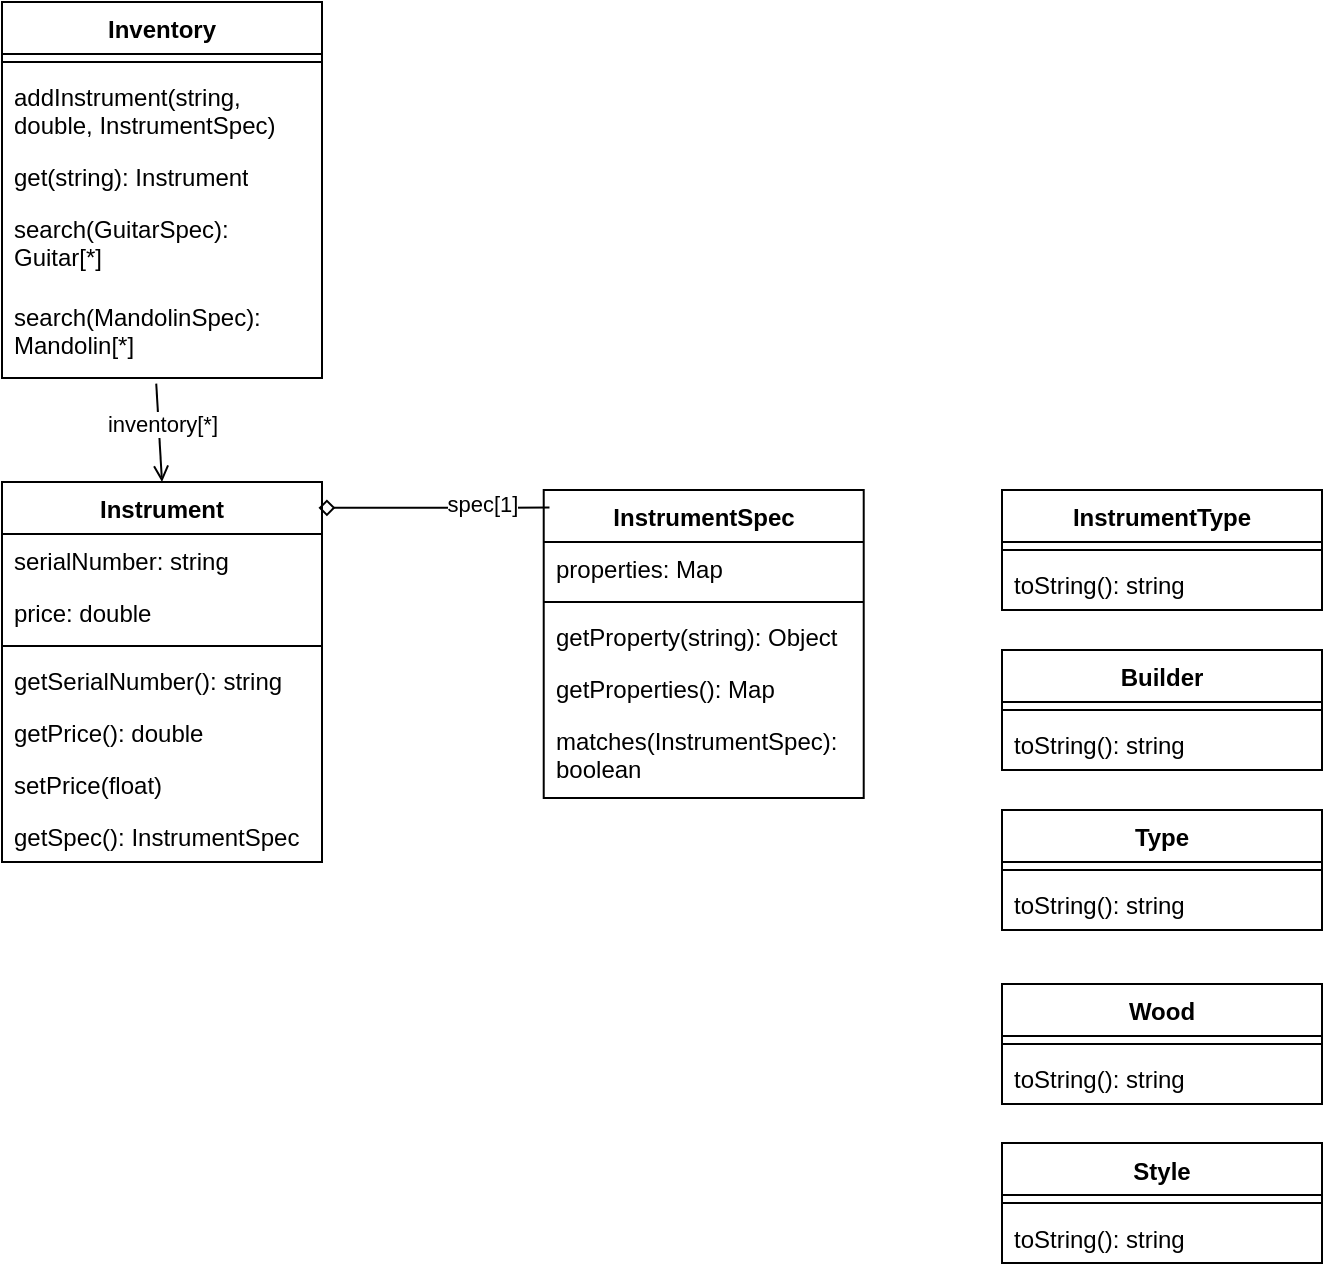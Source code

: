 <mxfile version="24.8.2">
  <diagram name="Página-1" id="Shy19o994jKM5tEOcR9w">
    <mxGraphModel dx="1576" dy="789" grid="1" gridSize="10" guides="1" tooltips="1" connect="1" arrows="1" fold="1" page="1" pageScale="1" pageWidth="1169" pageHeight="827" math="0" shadow="0">
      <root>
        <mxCell id="0" />
        <mxCell id="1" parent="0" />
        <mxCell id="HxQUoSLiWRJj39FpgmtY-1" value="Inventory" style="swimlane;fontStyle=1;align=center;verticalAlign=top;childLayout=stackLayout;horizontal=1;startSize=26;horizontalStack=0;resizeParent=1;resizeParentMax=0;resizeLast=0;collapsible=1;marginBottom=0;whiteSpace=wrap;html=1;" parent="1" vertex="1">
          <mxGeometry x="110" y="20" width="160" height="188" as="geometry" />
        </mxCell>
        <mxCell id="HxQUoSLiWRJj39FpgmtY-3" value="" style="line;strokeWidth=1;fillColor=none;align=left;verticalAlign=middle;spacingTop=-1;spacingLeft=3;spacingRight=3;rotatable=0;labelPosition=right;points=[];portConstraint=eastwest;strokeColor=inherit;" parent="HxQUoSLiWRJj39FpgmtY-1" vertex="1">
          <mxGeometry y="26" width="160" height="8" as="geometry" />
        </mxCell>
        <mxCell id="HxQUoSLiWRJj39FpgmtY-4" value="addInstrument(string, double, InstrumentSpec)" style="text;strokeColor=none;fillColor=none;align=left;verticalAlign=top;spacingLeft=4;spacingRight=4;overflow=hidden;rotatable=0;points=[[0,0.5],[1,0.5]];portConstraint=eastwest;whiteSpace=wrap;html=1;" parent="HxQUoSLiWRJj39FpgmtY-1" vertex="1">
          <mxGeometry y="34" width="160" height="40" as="geometry" />
        </mxCell>
        <mxCell id="HxQUoSLiWRJj39FpgmtY-5" value="get(string): Instrument" style="text;strokeColor=none;fillColor=none;align=left;verticalAlign=top;spacingLeft=4;spacingRight=4;overflow=hidden;rotatable=0;points=[[0,0.5],[1,0.5]];portConstraint=eastwest;whiteSpace=wrap;html=1;" parent="HxQUoSLiWRJj39FpgmtY-1" vertex="1">
          <mxGeometry y="74" width="160" height="26" as="geometry" />
        </mxCell>
        <mxCell id="HxQUoSLiWRJj39FpgmtY-6" value="search(GuitarSpec): Guitar[*]" style="text;strokeColor=none;fillColor=none;align=left;verticalAlign=top;spacingLeft=4;spacingRight=4;overflow=hidden;rotatable=0;points=[[0,0.5],[1,0.5]];portConstraint=eastwest;whiteSpace=wrap;html=1;" parent="HxQUoSLiWRJj39FpgmtY-1" vertex="1">
          <mxGeometry y="100" width="160" height="44" as="geometry" />
        </mxCell>
        <mxCell id="RGZEdu643Hwq78Gng_7G-1" value="search(MandolinSpec): Mandolin[*]" style="text;strokeColor=none;fillColor=none;align=left;verticalAlign=top;spacingLeft=4;spacingRight=4;overflow=hidden;rotatable=0;points=[[0,0.5],[1,0.5]];portConstraint=eastwest;whiteSpace=wrap;html=1;" parent="HxQUoSLiWRJj39FpgmtY-1" vertex="1">
          <mxGeometry y="144" width="160" height="44" as="geometry" />
        </mxCell>
        <mxCell id="HxQUoSLiWRJj39FpgmtY-49" value="Builder" style="swimlane;fontStyle=1;align=center;verticalAlign=top;childLayout=stackLayout;horizontal=1;startSize=26;horizontalStack=0;resizeParent=1;resizeParentMax=0;resizeLast=0;collapsible=1;marginBottom=0;whiteSpace=wrap;html=1;" parent="1" vertex="1">
          <mxGeometry x="610" y="344" width="160" height="60" as="geometry" />
        </mxCell>
        <mxCell id="HxQUoSLiWRJj39FpgmtY-51" value="" style="line;strokeWidth=1;fillColor=none;align=left;verticalAlign=middle;spacingTop=-1;spacingLeft=3;spacingRight=3;rotatable=0;labelPosition=right;points=[];portConstraint=eastwest;strokeColor=inherit;" parent="HxQUoSLiWRJj39FpgmtY-49" vertex="1">
          <mxGeometry y="26" width="160" height="8" as="geometry" />
        </mxCell>
        <mxCell id="HxQUoSLiWRJj39FpgmtY-52" value="toString(): string" style="text;strokeColor=none;fillColor=none;align=left;verticalAlign=top;spacingLeft=4;spacingRight=4;overflow=hidden;rotatable=0;points=[[0,0.5],[1,0.5]];portConstraint=eastwest;whiteSpace=wrap;html=1;" parent="HxQUoSLiWRJj39FpgmtY-49" vertex="1">
          <mxGeometry y="34" width="160" height="26" as="geometry" />
        </mxCell>
        <mxCell id="HxQUoSLiWRJj39FpgmtY-53" value="Type" style="swimlane;fontStyle=1;align=center;verticalAlign=top;childLayout=stackLayout;horizontal=1;startSize=26;horizontalStack=0;resizeParent=1;resizeParentMax=0;resizeLast=0;collapsible=1;marginBottom=0;whiteSpace=wrap;html=1;" parent="1" vertex="1">
          <mxGeometry x="610" y="424" width="160" height="60" as="geometry" />
        </mxCell>
        <mxCell id="HxQUoSLiWRJj39FpgmtY-54" value="" style="line;strokeWidth=1;fillColor=none;align=left;verticalAlign=middle;spacingTop=-1;spacingLeft=3;spacingRight=3;rotatable=0;labelPosition=right;points=[];portConstraint=eastwest;strokeColor=inherit;" parent="HxQUoSLiWRJj39FpgmtY-53" vertex="1">
          <mxGeometry y="26" width="160" height="8" as="geometry" />
        </mxCell>
        <mxCell id="HxQUoSLiWRJj39FpgmtY-55" value="toString(): string" style="text;strokeColor=none;fillColor=none;align=left;verticalAlign=top;spacingLeft=4;spacingRight=4;overflow=hidden;rotatable=0;points=[[0,0.5],[1,0.5]];portConstraint=eastwest;whiteSpace=wrap;html=1;" parent="HxQUoSLiWRJj39FpgmtY-53" vertex="1">
          <mxGeometry y="34" width="160" height="26" as="geometry" />
        </mxCell>
        <mxCell id="HxQUoSLiWRJj39FpgmtY-56" value="Wood" style="swimlane;fontStyle=1;align=center;verticalAlign=top;childLayout=stackLayout;horizontal=1;startSize=26;horizontalStack=0;resizeParent=1;resizeParentMax=0;resizeLast=0;collapsible=1;marginBottom=0;whiteSpace=wrap;html=1;" parent="1" vertex="1">
          <mxGeometry x="610" y="511" width="160" height="60" as="geometry" />
        </mxCell>
        <mxCell id="HxQUoSLiWRJj39FpgmtY-57" value="" style="line;strokeWidth=1;fillColor=none;align=left;verticalAlign=middle;spacingTop=-1;spacingLeft=3;spacingRight=3;rotatable=0;labelPosition=right;points=[];portConstraint=eastwest;strokeColor=inherit;" parent="HxQUoSLiWRJj39FpgmtY-56" vertex="1">
          <mxGeometry y="26" width="160" height="8" as="geometry" />
        </mxCell>
        <mxCell id="HxQUoSLiWRJj39FpgmtY-58" value="toString(): string" style="text;strokeColor=none;fillColor=none;align=left;verticalAlign=top;spacingLeft=4;spacingRight=4;overflow=hidden;rotatable=0;points=[[0,0.5],[1,0.5]];portConstraint=eastwest;whiteSpace=wrap;html=1;" parent="HxQUoSLiWRJj39FpgmtY-56" vertex="1">
          <mxGeometry y="34" width="160" height="26" as="geometry" />
        </mxCell>
        <mxCell id="HxQUoSLiWRJj39FpgmtY-71" value="Instrument" style="swimlane;fontStyle=1;align=center;verticalAlign=top;childLayout=stackLayout;horizontal=1;startSize=26;horizontalStack=0;resizeParent=1;resizeParentMax=0;resizeLast=0;collapsible=1;marginBottom=0;whiteSpace=wrap;html=1;" parent="1" vertex="1">
          <mxGeometry x="110" y="260" width="160" height="190" as="geometry" />
        </mxCell>
        <mxCell id="HxQUoSLiWRJj39FpgmtY-72" value="serialNumber: string" style="text;strokeColor=none;fillColor=none;align=left;verticalAlign=top;spacingLeft=4;spacingRight=4;overflow=hidden;rotatable=0;points=[[0,0.5],[1,0.5]];portConstraint=eastwest;whiteSpace=wrap;html=1;" parent="HxQUoSLiWRJj39FpgmtY-71" vertex="1">
          <mxGeometry y="26" width="160" height="26" as="geometry" />
        </mxCell>
        <mxCell id="HxQUoSLiWRJj39FpgmtY-84" value="price: double" style="text;strokeColor=none;fillColor=none;align=left;verticalAlign=top;spacingLeft=4;spacingRight=4;overflow=hidden;rotatable=0;points=[[0,0.5],[1,0.5]];portConstraint=eastwest;whiteSpace=wrap;html=1;" parent="HxQUoSLiWRJj39FpgmtY-71" vertex="1">
          <mxGeometry y="52" width="160" height="26" as="geometry" />
        </mxCell>
        <mxCell id="HxQUoSLiWRJj39FpgmtY-73" value="" style="line;strokeWidth=1;fillColor=none;align=left;verticalAlign=middle;spacingTop=-1;spacingLeft=3;spacingRight=3;rotatable=0;labelPosition=right;points=[];portConstraint=eastwest;strokeColor=inherit;" parent="HxQUoSLiWRJj39FpgmtY-71" vertex="1">
          <mxGeometry y="78" width="160" height="8" as="geometry" />
        </mxCell>
        <mxCell id="HxQUoSLiWRJj39FpgmtY-74" value="getSerialNumber(): string" style="text;strokeColor=none;fillColor=none;align=left;verticalAlign=top;spacingLeft=4;spacingRight=4;overflow=hidden;rotatable=0;points=[[0,0.5],[1,0.5]];portConstraint=eastwest;whiteSpace=wrap;html=1;" parent="HxQUoSLiWRJj39FpgmtY-71" vertex="1">
          <mxGeometry y="86" width="160" height="26" as="geometry" />
        </mxCell>
        <mxCell id="HxQUoSLiWRJj39FpgmtY-85" value="getPrice(): double" style="text;strokeColor=none;fillColor=none;align=left;verticalAlign=top;spacingLeft=4;spacingRight=4;overflow=hidden;rotatable=0;points=[[0,0.5],[1,0.5]];portConstraint=eastwest;whiteSpace=wrap;html=1;" parent="HxQUoSLiWRJj39FpgmtY-71" vertex="1">
          <mxGeometry y="112" width="160" height="26" as="geometry" />
        </mxCell>
        <mxCell id="HxQUoSLiWRJj39FpgmtY-86" value="setPrice(float)" style="text;strokeColor=none;fillColor=none;align=left;verticalAlign=top;spacingLeft=4;spacingRight=4;overflow=hidden;rotatable=0;points=[[0,0.5],[1,0.5]];portConstraint=eastwest;whiteSpace=wrap;html=1;" parent="HxQUoSLiWRJj39FpgmtY-71" vertex="1">
          <mxGeometry y="138" width="160" height="26" as="geometry" />
        </mxCell>
        <mxCell id="RGZEdu643Hwq78Gng_7G-2" value="getSpec(): InstrumentSpec" style="text;strokeColor=none;fillColor=none;align=left;verticalAlign=top;spacingLeft=4;spacingRight=4;overflow=hidden;rotatable=0;points=[[0,0.5],[1,0.5]];portConstraint=eastwest;whiteSpace=wrap;html=1;" parent="HxQUoSLiWRJj39FpgmtY-71" vertex="1">
          <mxGeometry y="164" width="160" height="26" as="geometry" />
        </mxCell>
        <mxCell id="HxQUoSLiWRJj39FpgmtY-111" value="" style="endArrow=open;html=1;rounded=0;exitX=0.482;exitY=1.064;exitDx=0;exitDy=0;exitPerimeter=0;entryX=0.5;entryY=0;entryDx=0;entryDy=0;endFill=0;" parent="1" source="RGZEdu643Hwq78Gng_7G-1" target="HxQUoSLiWRJj39FpgmtY-71" edge="1">
          <mxGeometry width="50" height="50" relative="1" as="geometry">
            <mxPoint x="420" y="470" as="sourcePoint" />
            <mxPoint x="470" y="420" as="targetPoint" />
          </mxGeometry>
        </mxCell>
        <mxCell id="HxQUoSLiWRJj39FpgmtY-112" value="inventory[*]" style="edgeLabel;html=1;align=center;verticalAlign=middle;resizable=0;points=[];" parent="HxQUoSLiWRJj39FpgmtY-111" vertex="1" connectable="0">
          <mxGeometry x="0.086" y="-3" relative="1" as="geometry">
            <mxPoint x="4" y="-7" as="offset" />
          </mxGeometry>
        </mxCell>
        <mxCell id="HxQUoSLiWRJj39FpgmtY-118" value="Style" style="swimlane;fontStyle=1;align=center;verticalAlign=top;childLayout=stackLayout;horizontal=1;startSize=26;horizontalStack=0;resizeParent=1;resizeParentMax=0;resizeLast=0;collapsible=1;marginBottom=0;whiteSpace=wrap;html=1;" parent="1" vertex="1">
          <mxGeometry x="610" y="590.5" width="160" height="60" as="geometry" />
        </mxCell>
        <mxCell id="HxQUoSLiWRJj39FpgmtY-119" value="" style="line;strokeWidth=1;fillColor=none;align=left;verticalAlign=middle;spacingTop=-1;spacingLeft=3;spacingRight=3;rotatable=0;labelPosition=right;points=[];portConstraint=eastwest;strokeColor=inherit;" parent="HxQUoSLiWRJj39FpgmtY-118" vertex="1">
          <mxGeometry y="26" width="160" height="8" as="geometry" />
        </mxCell>
        <mxCell id="HxQUoSLiWRJj39FpgmtY-120" value="toString(): string" style="text;strokeColor=none;fillColor=none;align=left;verticalAlign=top;spacingLeft=4;spacingRight=4;overflow=hidden;rotatable=0;points=[[0,0.5],[1,0.5]];portConstraint=eastwest;whiteSpace=wrap;html=1;" parent="HxQUoSLiWRJj39FpgmtY-118" vertex="1">
          <mxGeometry y="34" width="160" height="26" as="geometry" />
        </mxCell>
        <mxCell id="RGZEdu643Hwq78Gng_7G-3" value="InstrumentSpec" style="swimlane;fontStyle=1;align=center;verticalAlign=top;childLayout=stackLayout;horizontal=1;startSize=26;horizontalStack=0;resizeParent=1;resizeParentMax=0;resizeLast=0;collapsible=1;marginBottom=0;whiteSpace=wrap;html=1;" parent="1" vertex="1">
          <mxGeometry x="380.86" y="264" width="160" height="154" as="geometry" />
        </mxCell>
        <mxCell id="RGZEdu643Hwq78Gng_7G-4" value="properties: Map" style="text;strokeColor=none;fillColor=none;align=left;verticalAlign=top;spacingLeft=4;spacingRight=4;overflow=hidden;rotatable=0;points=[[0,0.5],[1,0.5]];portConstraint=eastwest;whiteSpace=wrap;html=1;" parent="RGZEdu643Hwq78Gng_7G-3" vertex="1">
          <mxGeometry y="26" width="160" height="26" as="geometry" />
        </mxCell>
        <mxCell id="RGZEdu643Hwq78Gng_7G-6" value="" style="line;strokeWidth=1;fillColor=none;align=left;verticalAlign=middle;spacingTop=-1;spacingLeft=3;spacingRight=3;rotatable=0;labelPosition=right;points=[];portConstraint=eastwest;strokeColor=inherit;" parent="RGZEdu643Hwq78Gng_7G-3" vertex="1">
          <mxGeometry y="52" width="160" height="8" as="geometry" />
        </mxCell>
        <mxCell id="RGZEdu643Hwq78Gng_7G-7" value="getProperty(string): Object" style="text;strokeColor=none;fillColor=none;align=left;verticalAlign=top;spacingLeft=4;spacingRight=4;overflow=hidden;rotatable=0;points=[[0,0.5],[1,0.5]];portConstraint=eastwest;whiteSpace=wrap;html=1;" parent="RGZEdu643Hwq78Gng_7G-3" vertex="1">
          <mxGeometry y="60" width="160" height="26" as="geometry" />
        </mxCell>
        <mxCell id="nW_BHKMNYR3MZu8mxVdD-1" value="getProperties(): Map" style="text;strokeColor=none;fillColor=none;align=left;verticalAlign=top;spacingLeft=4;spacingRight=4;overflow=hidden;rotatable=0;points=[[0,0.5],[1,0.5]];portConstraint=eastwest;whiteSpace=wrap;html=1;" parent="RGZEdu643Hwq78Gng_7G-3" vertex="1">
          <mxGeometry y="86" width="160" height="26" as="geometry" />
        </mxCell>
        <mxCell id="RGZEdu643Hwq78Gng_7G-13" value="matches(InstrumentSpec): boolean" style="text;strokeColor=none;fillColor=none;align=left;verticalAlign=top;spacingLeft=4;spacingRight=4;overflow=hidden;rotatable=0;points=[[0,0.5],[1,0.5]];portConstraint=eastwest;whiteSpace=wrap;html=1;" parent="RGZEdu643Hwq78Gng_7G-3" vertex="1">
          <mxGeometry y="112" width="160" height="42" as="geometry" />
        </mxCell>
        <mxCell id="RGZEdu643Hwq78Gng_7G-14" value="" style="endArrow=none;html=1;rounded=0;exitX=0.989;exitY=0.068;exitDx=0;exitDy=0;exitPerimeter=0;entryX=0.018;entryY=0.057;entryDx=0;entryDy=0;entryPerimeter=0;edgeStyle=orthogonalEdgeStyle;startArrow=diamond;startFill=0;endFill=0;" parent="1" source="HxQUoSLiWRJj39FpgmtY-71" target="RGZEdu643Hwq78Gng_7G-3" edge="1">
          <mxGeometry width="50" height="50" relative="1" as="geometry">
            <mxPoint x="570" y="410" as="sourcePoint" />
            <mxPoint x="620" y="360" as="targetPoint" />
          </mxGeometry>
        </mxCell>
        <mxCell id="RGZEdu643Hwq78Gng_7G-15" value="spec[1]" style="edgeLabel;html=1;align=center;verticalAlign=middle;resizable=0;points=[];" parent="RGZEdu643Hwq78Gng_7G-14" vertex="1" connectable="0">
          <mxGeometry x="0.805" y="2" relative="1" as="geometry">
            <mxPoint x="-23" as="offset" />
          </mxGeometry>
        </mxCell>
        <mxCell id="nW_BHKMNYR3MZu8mxVdD-2" value="InstrumentType" style="swimlane;fontStyle=1;align=center;verticalAlign=top;childLayout=stackLayout;horizontal=1;startSize=26;horizontalStack=0;resizeParent=1;resizeParentMax=0;resizeLast=0;collapsible=1;marginBottom=0;whiteSpace=wrap;html=1;" parent="1" vertex="1">
          <mxGeometry x="610" y="264" width="160" height="60" as="geometry" />
        </mxCell>
        <mxCell id="nW_BHKMNYR3MZu8mxVdD-3" value="" style="line;strokeWidth=1;fillColor=none;align=left;verticalAlign=middle;spacingTop=-1;spacingLeft=3;spacingRight=3;rotatable=0;labelPosition=right;points=[];portConstraint=eastwest;strokeColor=inherit;" parent="nW_BHKMNYR3MZu8mxVdD-2" vertex="1">
          <mxGeometry y="26" width="160" height="8" as="geometry" />
        </mxCell>
        <mxCell id="nW_BHKMNYR3MZu8mxVdD-4" value="toString(): string" style="text;strokeColor=none;fillColor=none;align=left;verticalAlign=top;spacingLeft=4;spacingRight=4;overflow=hidden;rotatable=0;points=[[0,0.5],[1,0.5]];portConstraint=eastwest;whiteSpace=wrap;html=1;" parent="nW_BHKMNYR3MZu8mxVdD-2" vertex="1">
          <mxGeometry y="34" width="160" height="26" as="geometry" />
        </mxCell>
      </root>
    </mxGraphModel>
  </diagram>
</mxfile>
